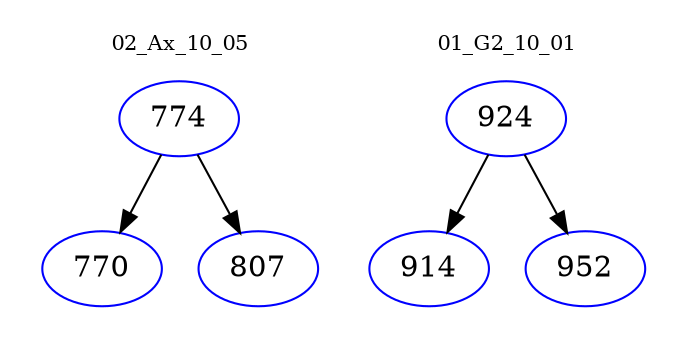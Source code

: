 digraph{
subgraph cluster_0 {
color = white
label = "02_Ax_10_05";
fontsize=10;
T0_774 [label="774", color="blue"]
T0_774 -> T0_770 [color="black"]
T0_770 [label="770", color="blue"]
T0_774 -> T0_807 [color="black"]
T0_807 [label="807", color="blue"]
}
subgraph cluster_1 {
color = white
label = "01_G2_10_01";
fontsize=10;
T1_924 [label="924", color="blue"]
T1_924 -> T1_914 [color="black"]
T1_914 [label="914", color="blue"]
T1_924 -> T1_952 [color="black"]
T1_952 [label="952", color="blue"]
}
}
